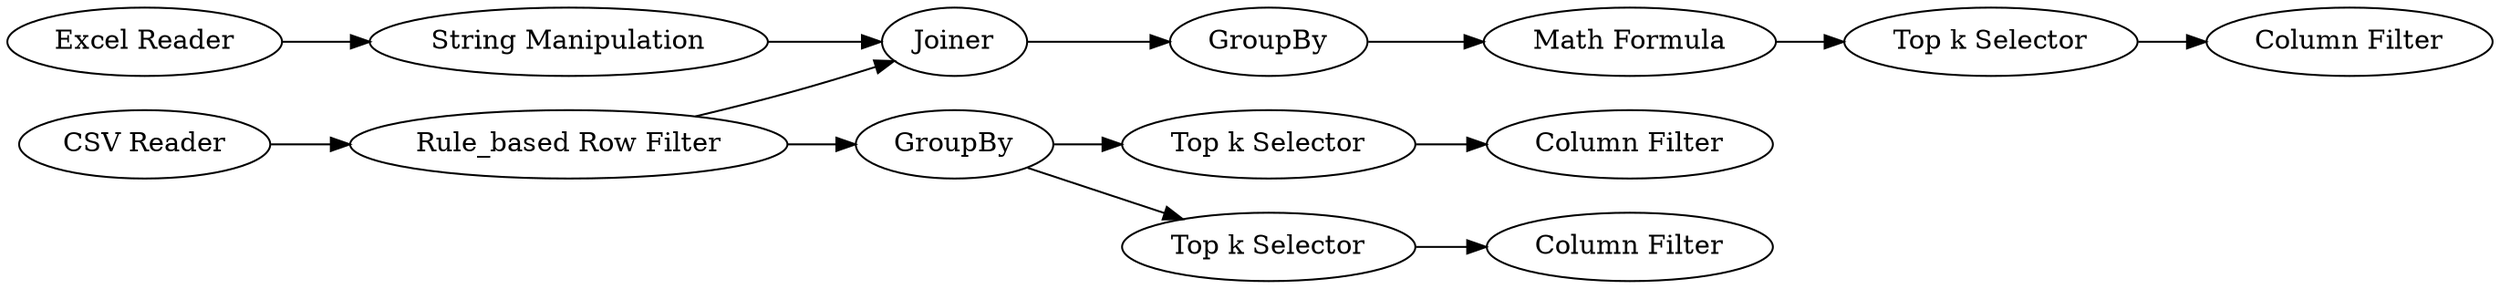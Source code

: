 digraph {
	11 -> 9
	10 -> 14
	4 -> 8
	3 -> 8
	6 -> 12
	3 -> 5
	2 -> 4
	7 -> 13
	5 -> 7
	5 -> 6
	9 -> 10
	1 -> 3
	8 -> 11
	5 [label=GroupBy]
	13 [label="Column Filter"]
	1 [label="CSV Reader"]
	7 [label="Top k Selector"]
	9 [label="Math Formula"]
	11 [label=GroupBy]
	4 [label="String Manipulation"]
	10 [label="Top k Selector"]
	8 [label=Joiner]
	6 [label="Top k Selector"]
	14 [label="Column Filter"]
	3 [label="Rule_based Row Filter"]
	2 [label="Excel Reader"]
	12 [label="Column Filter"]
	rankdir=LR
}
